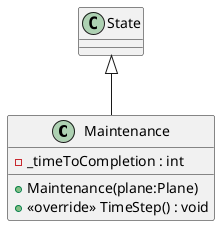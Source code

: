 @startuml
class Maintenance {
    - _timeToCompletion : int
    + Maintenance(plane:Plane)
    + <<override>> TimeStep() : void
}
State <|-- Maintenance
@enduml
